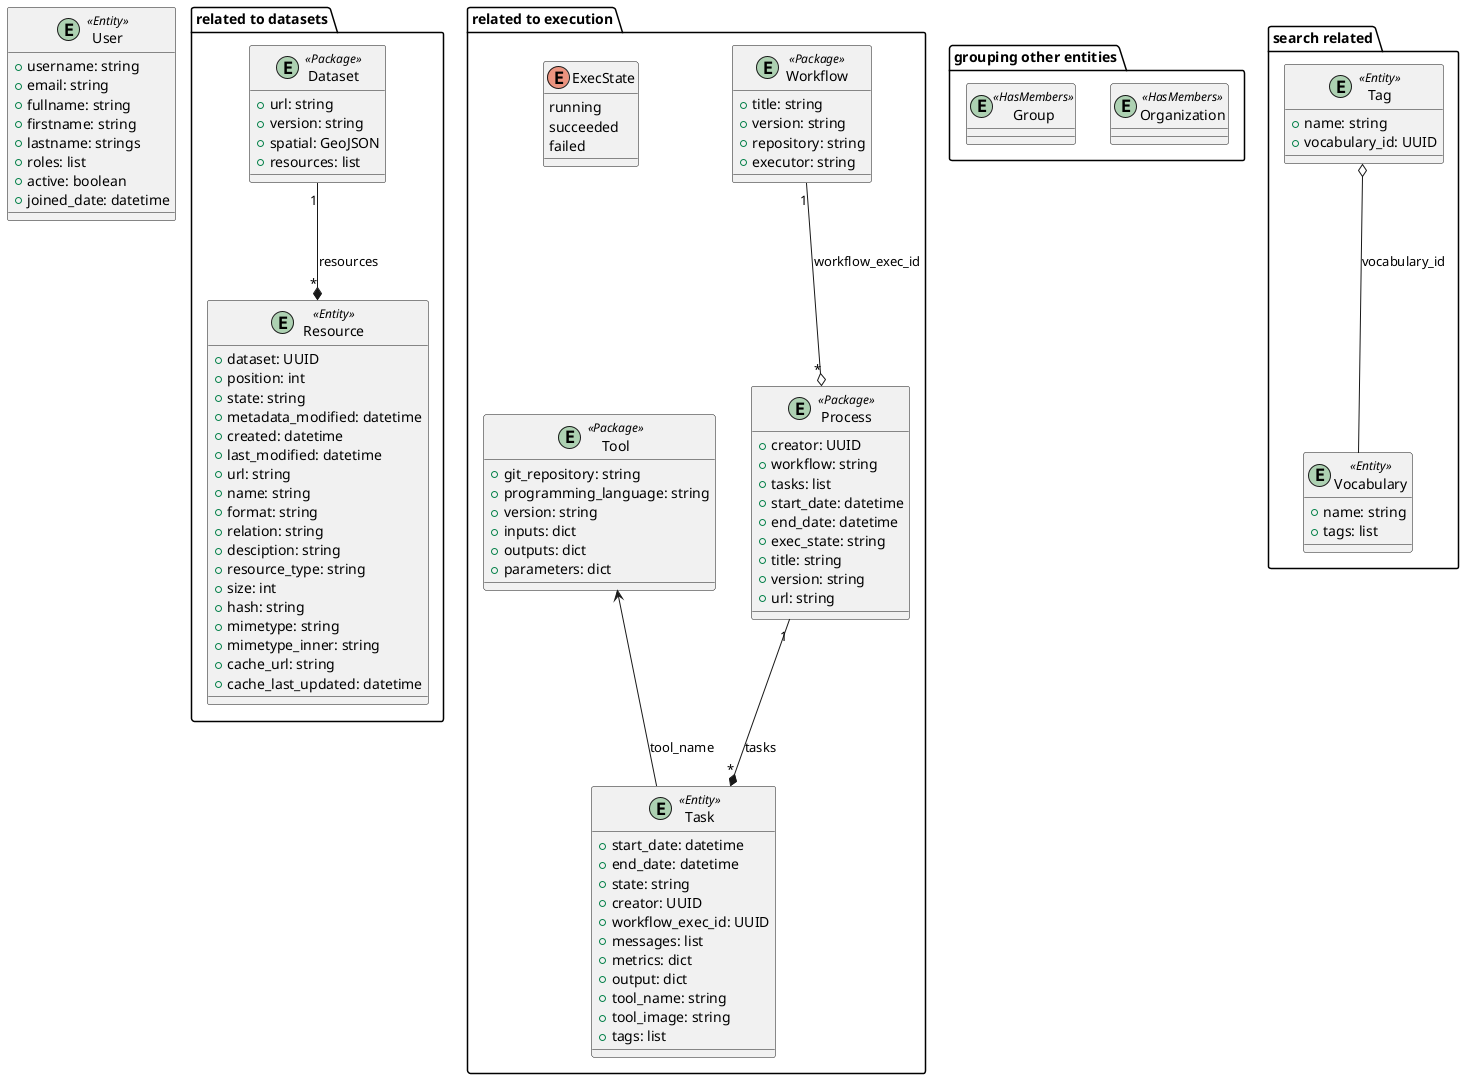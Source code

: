 @startuml

    package "related to datasets" {
        entity Dataset  <<Package>> {
            + url: string
            + version: string
            + spatial: GeoJSON
            + resources: list
        }

        entity Resource  <<Entity>> {
            + dataset: UUID
            + position: int
            + state: string
            + metadata_modified: datetime
            + created: datetime
            + last_modified: datetime
            + url: string
            + name: string
            + format: string
            + relation: string
            + desciption: string
            + resource_type: string
            + size: int
            + hash: string
            + mimetype: string
            + mimetype_inner: string
            + cache_url: string
            + cache_last_updated: datetime
        }
    }

    package "related to execution" {

        entity Process  <<Package>> {
            + creator: UUID
            + workflow: string
            + tasks: list
            + start_date: datetime
            + end_date: datetime
            + exec_state: string
            + title: string
            + version: string
            + url: string
        }

        entity Task  <<Entity>> {
            + start_date: datetime
            + end_date: datetime
            + state: string
            + creator: UUID
            + workflow_exec_id: UUID
            + messages: list
            + metrics: dict
            + output: dict
            + tool_name: string
            + tool_image: string
            + tags: list
        }

        entity Workflow  <<Package>> {
            + title: string
            + version: string
            + repository: string
            + executor: string
        }

        entity Tool  <<Package>> {
            + git_repository: string
            + programming_language: string
            + version: string
            + inputs: dict
            + outputs: dict
            + parameters: dict
        }

        enum ExecState {
            running
            succeeded
            failed
        }

    }

    package "grouping other entities" {
        entity Organization  <<HasMembers>> 

        entity Group  <<HasMembers>> 
    }

    entity User  <<Entity>> {
        + username: string
        + email: string
        + fullname: string
        + firstname: string
        + lastname: strings
        + roles: list
        + active: boolean
        + joined_date: datetime
    }

    package "search related" {
 
        entity Vocabulary  <<Entity>> {
            + name: string
            + tags: list
        }

        entity Tag <<Entity>> {
            + name: string
            + vocabulary_id: UUID
        }

    }

    Tag o-- Vocabulary : vocabulary_id

    Dataset "1" --* "*" Resource : resources

    Process "1" --* "*" Task : tasks

    Workflow "1" --o "*" Process : workflow_exec_id

    Tool <-- Task  : tool_name


@enduml
